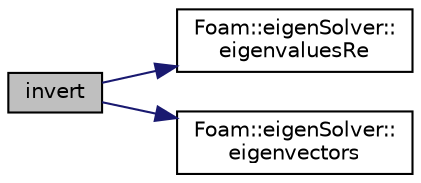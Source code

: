 digraph "invert"
{
  bgcolor="transparent";
  edge [fontname="Helvetica",fontsize="10",labelfontname="Helvetica",labelfontsize="10"];
  node [fontname="Helvetica",fontsize="10",shape=record];
  rankdir="LR";
  Node19 [label="invert",height=0.2,width=0.4,color="black", fillcolor="grey75", style="filled", fontcolor="black"];
  Node19 -> Node20 [color="midnightblue",fontsize="10",style="solid",fontname="Helvetica"];
  Node20 [label="Foam::eigenSolver::\leigenvaluesRe",height=0.2,width=0.4,color="black",URL="$a01864.html#af533174e2c646309068506a0fa634a19",tooltip="Return real part of the eigenvalues. "];
  Node19 -> Node21 [color="midnightblue",fontsize="10",style="solid",fontname="Helvetica"];
  Node21 [label="Foam::eigenSolver::\leigenvectors",height=0.2,width=0.4,color="black",URL="$a01864.html#ac18c68a10596e49e29923d3947596a15",tooltip="Return eigenvectors. "];
}
